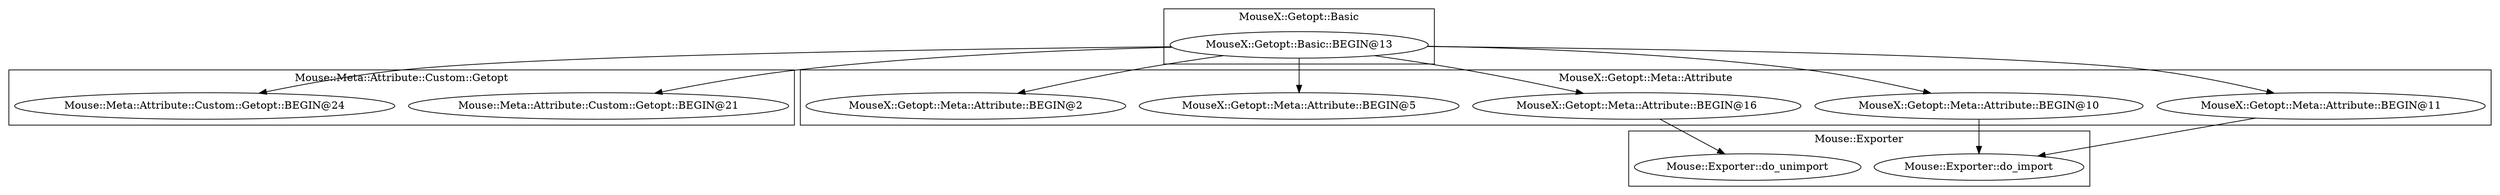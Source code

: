 digraph {
graph [overlap=false]
subgraph cluster_Mouse_Meta_Attribute_Custom_Getopt {
	label="Mouse::Meta::Attribute::Custom::Getopt";
	"Mouse::Meta::Attribute::Custom::Getopt::BEGIN@21";
	"Mouse::Meta::Attribute::Custom::Getopt::BEGIN@24";
}
subgraph cluster_Mouse_Exporter {
	label="Mouse::Exporter";
	"Mouse::Exporter::do_import";
	"Mouse::Exporter::do_unimport";
}
subgraph cluster_MouseX_Getopt_Basic {
	label="MouseX::Getopt::Basic";
	"MouseX::Getopt::Basic::BEGIN@13";
}
subgraph cluster_MouseX_Getopt_Meta_Attribute {
	label="MouseX::Getopt::Meta::Attribute";
	"MouseX::Getopt::Meta::Attribute::BEGIN@11";
	"MouseX::Getopt::Meta::Attribute::BEGIN@10";
	"MouseX::Getopt::Meta::Attribute::BEGIN@16";
	"MouseX::Getopt::Meta::Attribute::BEGIN@5";
	"MouseX::Getopt::Meta::Attribute::BEGIN@2";
}
"MouseX::Getopt::Basic::BEGIN@13" -> "MouseX::Getopt::Meta::Attribute::BEGIN@16";
"MouseX::Getopt::Basic::BEGIN@13" -> "Mouse::Meta::Attribute::Custom::Getopt::BEGIN@21";
"MouseX::Getopt::Meta::Attribute::BEGIN@16" -> "Mouse::Exporter::do_unimport";
"MouseX::Getopt::Basic::BEGIN@13" -> "MouseX::Getopt::Meta::Attribute::BEGIN@2";
"MouseX::Getopt::Meta::Attribute::BEGIN@10" -> "Mouse::Exporter::do_import";
"MouseX::Getopt::Meta::Attribute::BEGIN@11" -> "Mouse::Exporter::do_import";
"MouseX::Getopt::Basic::BEGIN@13" -> "Mouse::Meta::Attribute::Custom::Getopt::BEGIN@24";
"MouseX::Getopt::Basic::BEGIN@13" -> "MouseX::Getopt::Meta::Attribute::BEGIN@11";
"MouseX::Getopt::Basic::BEGIN@13" -> "MouseX::Getopt::Meta::Attribute::BEGIN@10";
"MouseX::Getopt::Basic::BEGIN@13" -> "MouseX::Getopt::Meta::Attribute::BEGIN@5";
}
